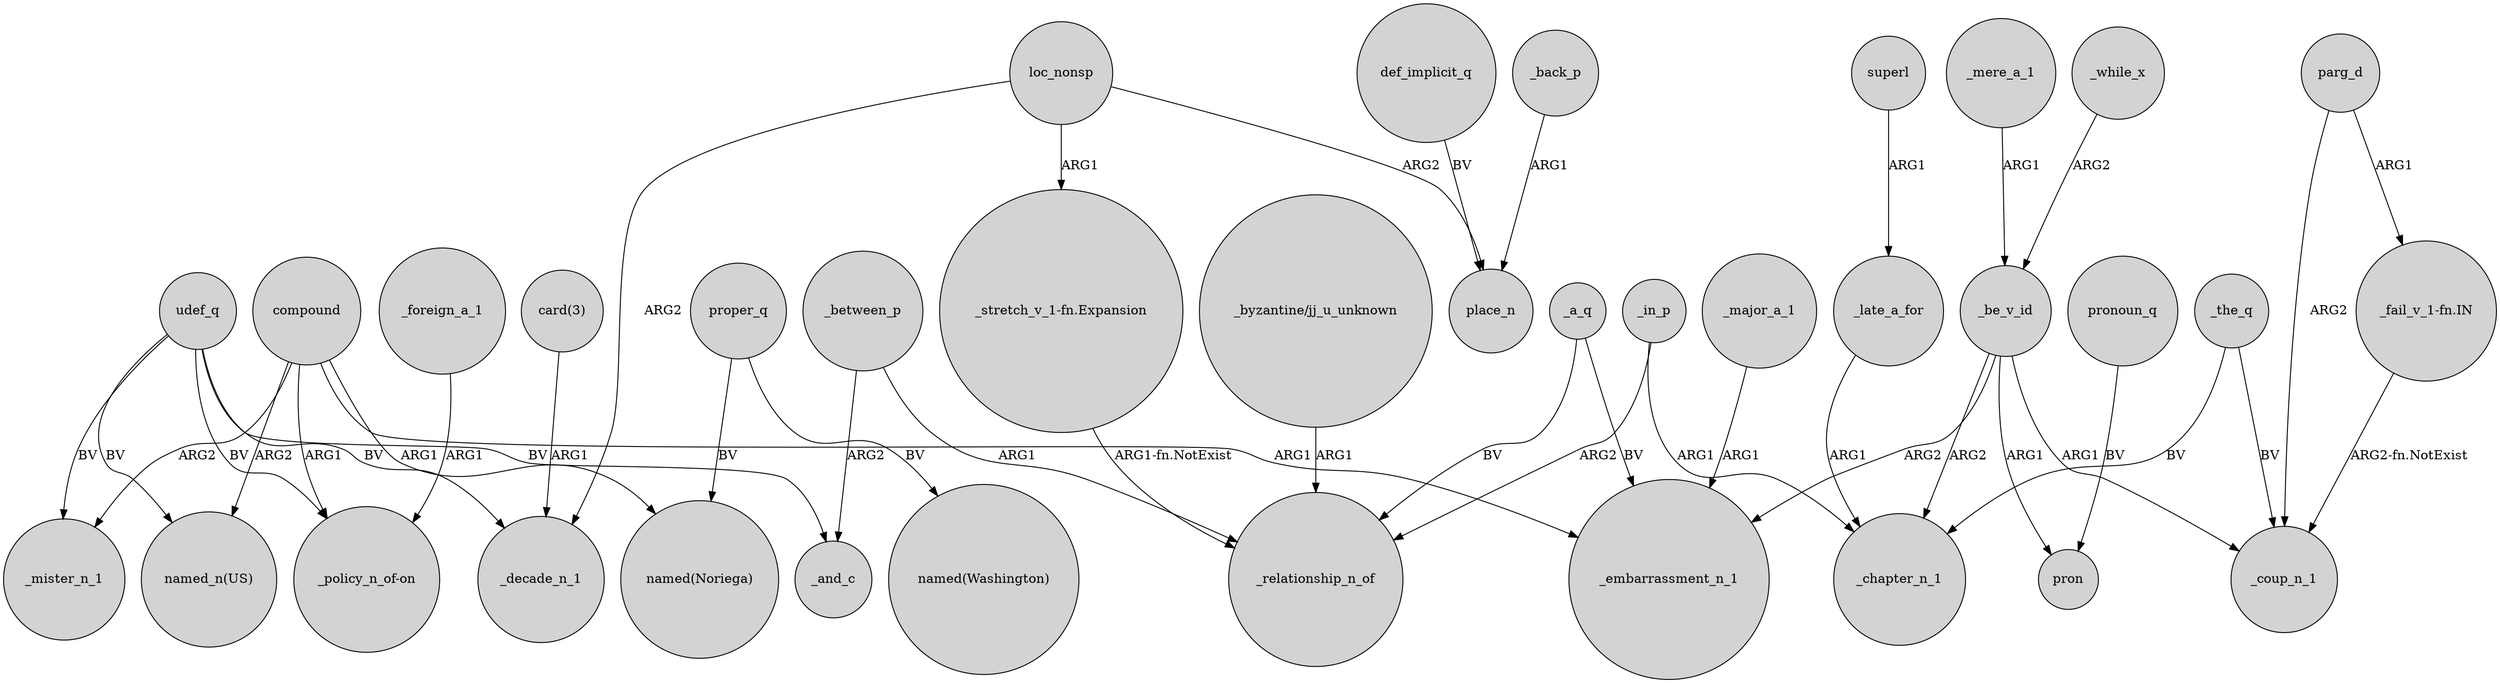digraph {
	node [shape=circle style=filled]
	udef_q -> "named_n(US)" [label=BV]
	_late_a_for -> _chapter_n_1 [label=ARG1]
	_in_p -> _chapter_n_1 [label=ARG1]
	parg_d -> _coup_n_1 [label=ARG2]
	compound -> _embarrassment_n_1 [label=ARG1]
	"_fail_v_1-fn.IN" -> _coup_n_1 [label="ARG2-fn.NotExist"]
	_in_p -> _relationship_n_of [label=ARG2]
	_while_x -> _be_v_id [label=ARG2]
	_the_q -> _coup_n_1 [label=BV]
	compound -> _mister_n_1 [label=ARG2]
	_the_q -> _chapter_n_1 [label=BV]
	superl -> _late_a_for [label=ARG1]
	udef_q -> _mister_n_1 [label=BV]
	def_implicit_q -> place_n [label=BV]
	_a_q -> _embarrassment_n_1 [label=BV]
	udef_q -> "_policy_n_of-on" [label=BV]
	compound -> "named_n(US)" [label=ARG2]
	_be_v_id -> pron [label=ARG1]
	proper_q -> "named(Noriega)" [label=BV]
	loc_nonsp -> _decade_n_1 [label=ARG2]
	_be_v_id -> _chapter_n_1 [label=ARG2]
	proper_q -> "named(Washington)" [label=BV]
	_a_q -> _relationship_n_of [label=BV]
	pronoun_q -> pron [label=BV]
	_be_v_id -> _embarrassment_n_1 [label=ARG2]
	compound -> "_policy_n_of-on" [label=ARG1]
	compound -> "named(Noriega)" [label=ARG1]
	_foreign_a_1 -> "_policy_n_of-on" [label=ARG1]
	_between_p -> _and_c [label=ARG2]
	loc_nonsp -> "_stretch_v_1-fn.Expansion" [label=ARG1]
	loc_nonsp -> place_n [label=ARG2]
	_between_p -> _relationship_n_of [label=ARG1]
	_back_p -> place_n [label=ARG1]
	"card(3)" -> _decade_n_1 [label=ARG1]
	_be_v_id -> _coup_n_1 [label=ARG1]
	"_byzantine/jj_u_unknown" -> _relationship_n_of [label=ARG1]
	udef_q -> _and_c [label=BV]
	_major_a_1 -> _embarrassment_n_1 [label=ARG1]
	"_stretch_v_1-fn.Expansion" -> _relationship_n_of [label="ARG1-fn.NotExist"]
	udef_q -> _decade_n_1 [label=BV]
	parg_d -> "_fail_v_1-fn.IN" [label=ARG1]
	_mere_a_1 -> _be_v_id [label=ARG1]
}
